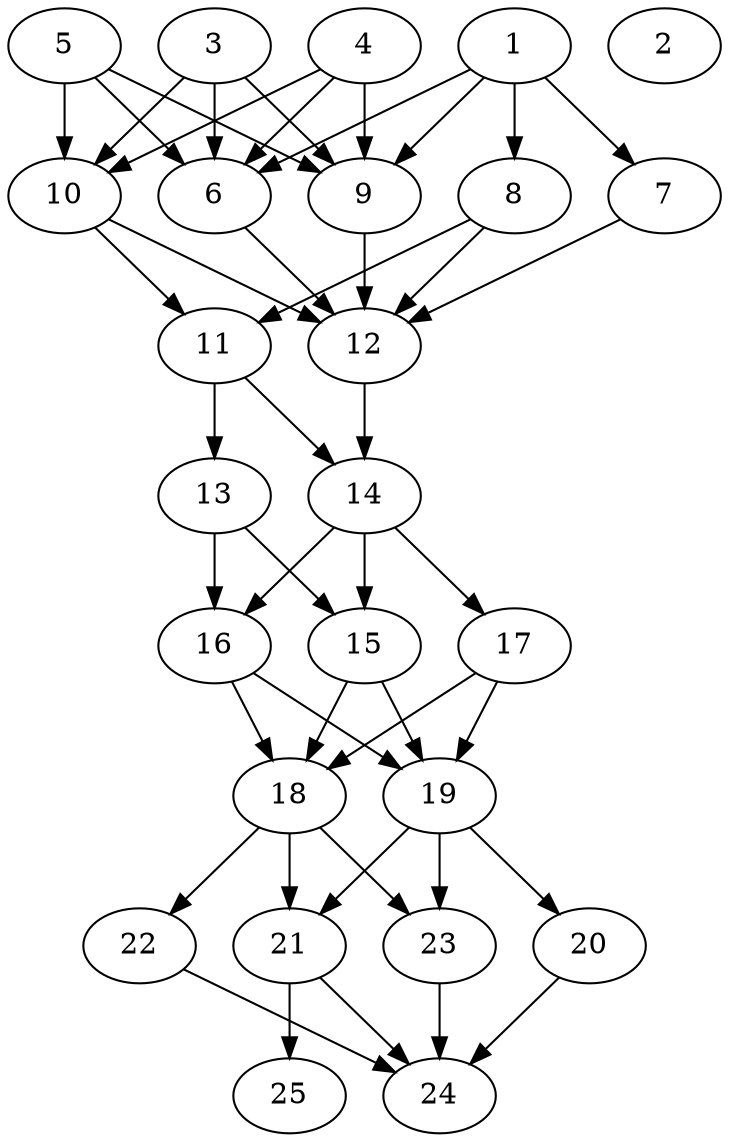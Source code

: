 // DAG automatically generated by daggen at Thu Oct  3 14:00:40 2019
// ./daggen --dot -n 25 --ccr 0.3 --fat 0.5 --regular 0.5 --density 0.9 --mindata 5242880 --maxdata 52428800 
digraph G {
  1 [size="48165547", alpha="0.05", expect_size="14449664"] 
  1 -> 6 [size ="14449664"]
  1 -> 7 [size ="14449664"]
  1 -> 8 [size ="14449664"]
  1 -> 9 [size ="14449664"]
  2 [size="90808320", alpha="0.15", expect_size="27242496"] 
  3 [size="130123093", alpha="0.11", expect_size="39036928"] 
  3 -> 6 [size ="39036928"]
  3 -> 9 [size ="39036928"]
  3 -> 10 [size ="39036928"]
  4 [size="138205867", alpha="0.04", expect_size="41461760"] 
  4 -> 6 [size ="41461760"]
  4 -> 9 [size ="41461760"]
  4 -> 10 [size ="41461760"]
  5 [size="106274133", alpha="0.14", expect_size="31882240"] 
  5 -> 6 [size ="31882240"]
  5 -> 9 [size ="31882240"]
  5 -> 10 [size ="31882240"]
  6 [size="74342400", alpha="0.01", expect_size="22302720"] 
  6 -> 12 [size ="22302720"]
  7 [size="60146347", alpha="0.05", expect_size="18043904"] 
  7 -> 12 [size ="18043904"]
  8 [size="78970880", alpha="0.00", expect_size="23691264"] 
  8 -> 11 [size ="23691264"]
  8 -> 12 [size ="23691264"]
  9 [size="56251733", alpha="0.01", expect_size="16875520"] 
  9 -> 12 [size ="16875520"]
  10 [size="113148587", alpha="0.15", expect_size="33944576"] 
  10 -> 11 [size ="33944576"]
  10 -> 12 [size ="33944576"]
  11 [size="154958507", alpha="0.16", expect_size="46487552"] 
  11 -> 13 [size ="46487552"]
  11 -> 14 [size ="46487552"]
  12 [size="39444480", alpha="0.04", expect_size="11833344"] 
  12 -> 14 [size ="11833344"]
  13 [size="155344213", alpha="0.05", expect_size="46603264"] 
  13 -> 15 [size ="46603264"]
  13 -> 16 [size ="46603264"]
  14 [size="86603093", alpha="0.01", expect_size="25980928"] 
  14 -> 15 [size ="25980928"]
  14 -> 16 [size ="25980928"]
  14 -> 17 [size ="25980928"]
  15 [size="117500587", alpha="0.06", expect_size="35250176"] 
  15 -> 18 [size ="35250176"]
  15 -> 19 [size ="35250176"]
  16 [size="67850240", alpha="0.10", expect_size="20355072"] 
  16 -> 18 [size ="20355072"]
  16 -> 19 [size ="20355072"]
  17 [size="74823680", alpha="0.15", expect_size="22447104"] 
  17 -> 18 [size ="22447104"]
  17 -> 19 [size ="22447104"]
  18 [size="114698240", alpha="0.10", expect_size="34409472"] 
  18 -> 21 [size ="34409472"]
  18 -> 22 [size ="34409472"]
  18 -> 23 [size ="34409472"]
  19 [size="116131840", alpha="0.05", expect_size="34839552"] 
  19 -> 20 [size ="34839552"]
  19 -> 21 [size ="34839552"]
  19 -> 23 [size ="34839552"]
  20 [size="121224533", alpha="0.05", expect_size="36367360"] 
  20 -> 24 [size ="36367360"]
  21 [size="82640213", alpha="0.08", expect_size="24792064"] 
  21 -> 24 [size ="24792064"]
  21 -> 25 [size ="24792064"]
  22 [size="51589120", alpha="0.00", expect_size="15476736"] 
  22 -> 24 [size ="15476736"]
  23 [size="80322560", alpha="0.07", expect_size="24096768"] 
  23 -> 24 [size ="24096768"]
  24 [size="121975467", alpha="0.09", expect_size="36592640"] 
  25 [size="128617813", alpha="0.03", expect_size="38585344"] 
}
